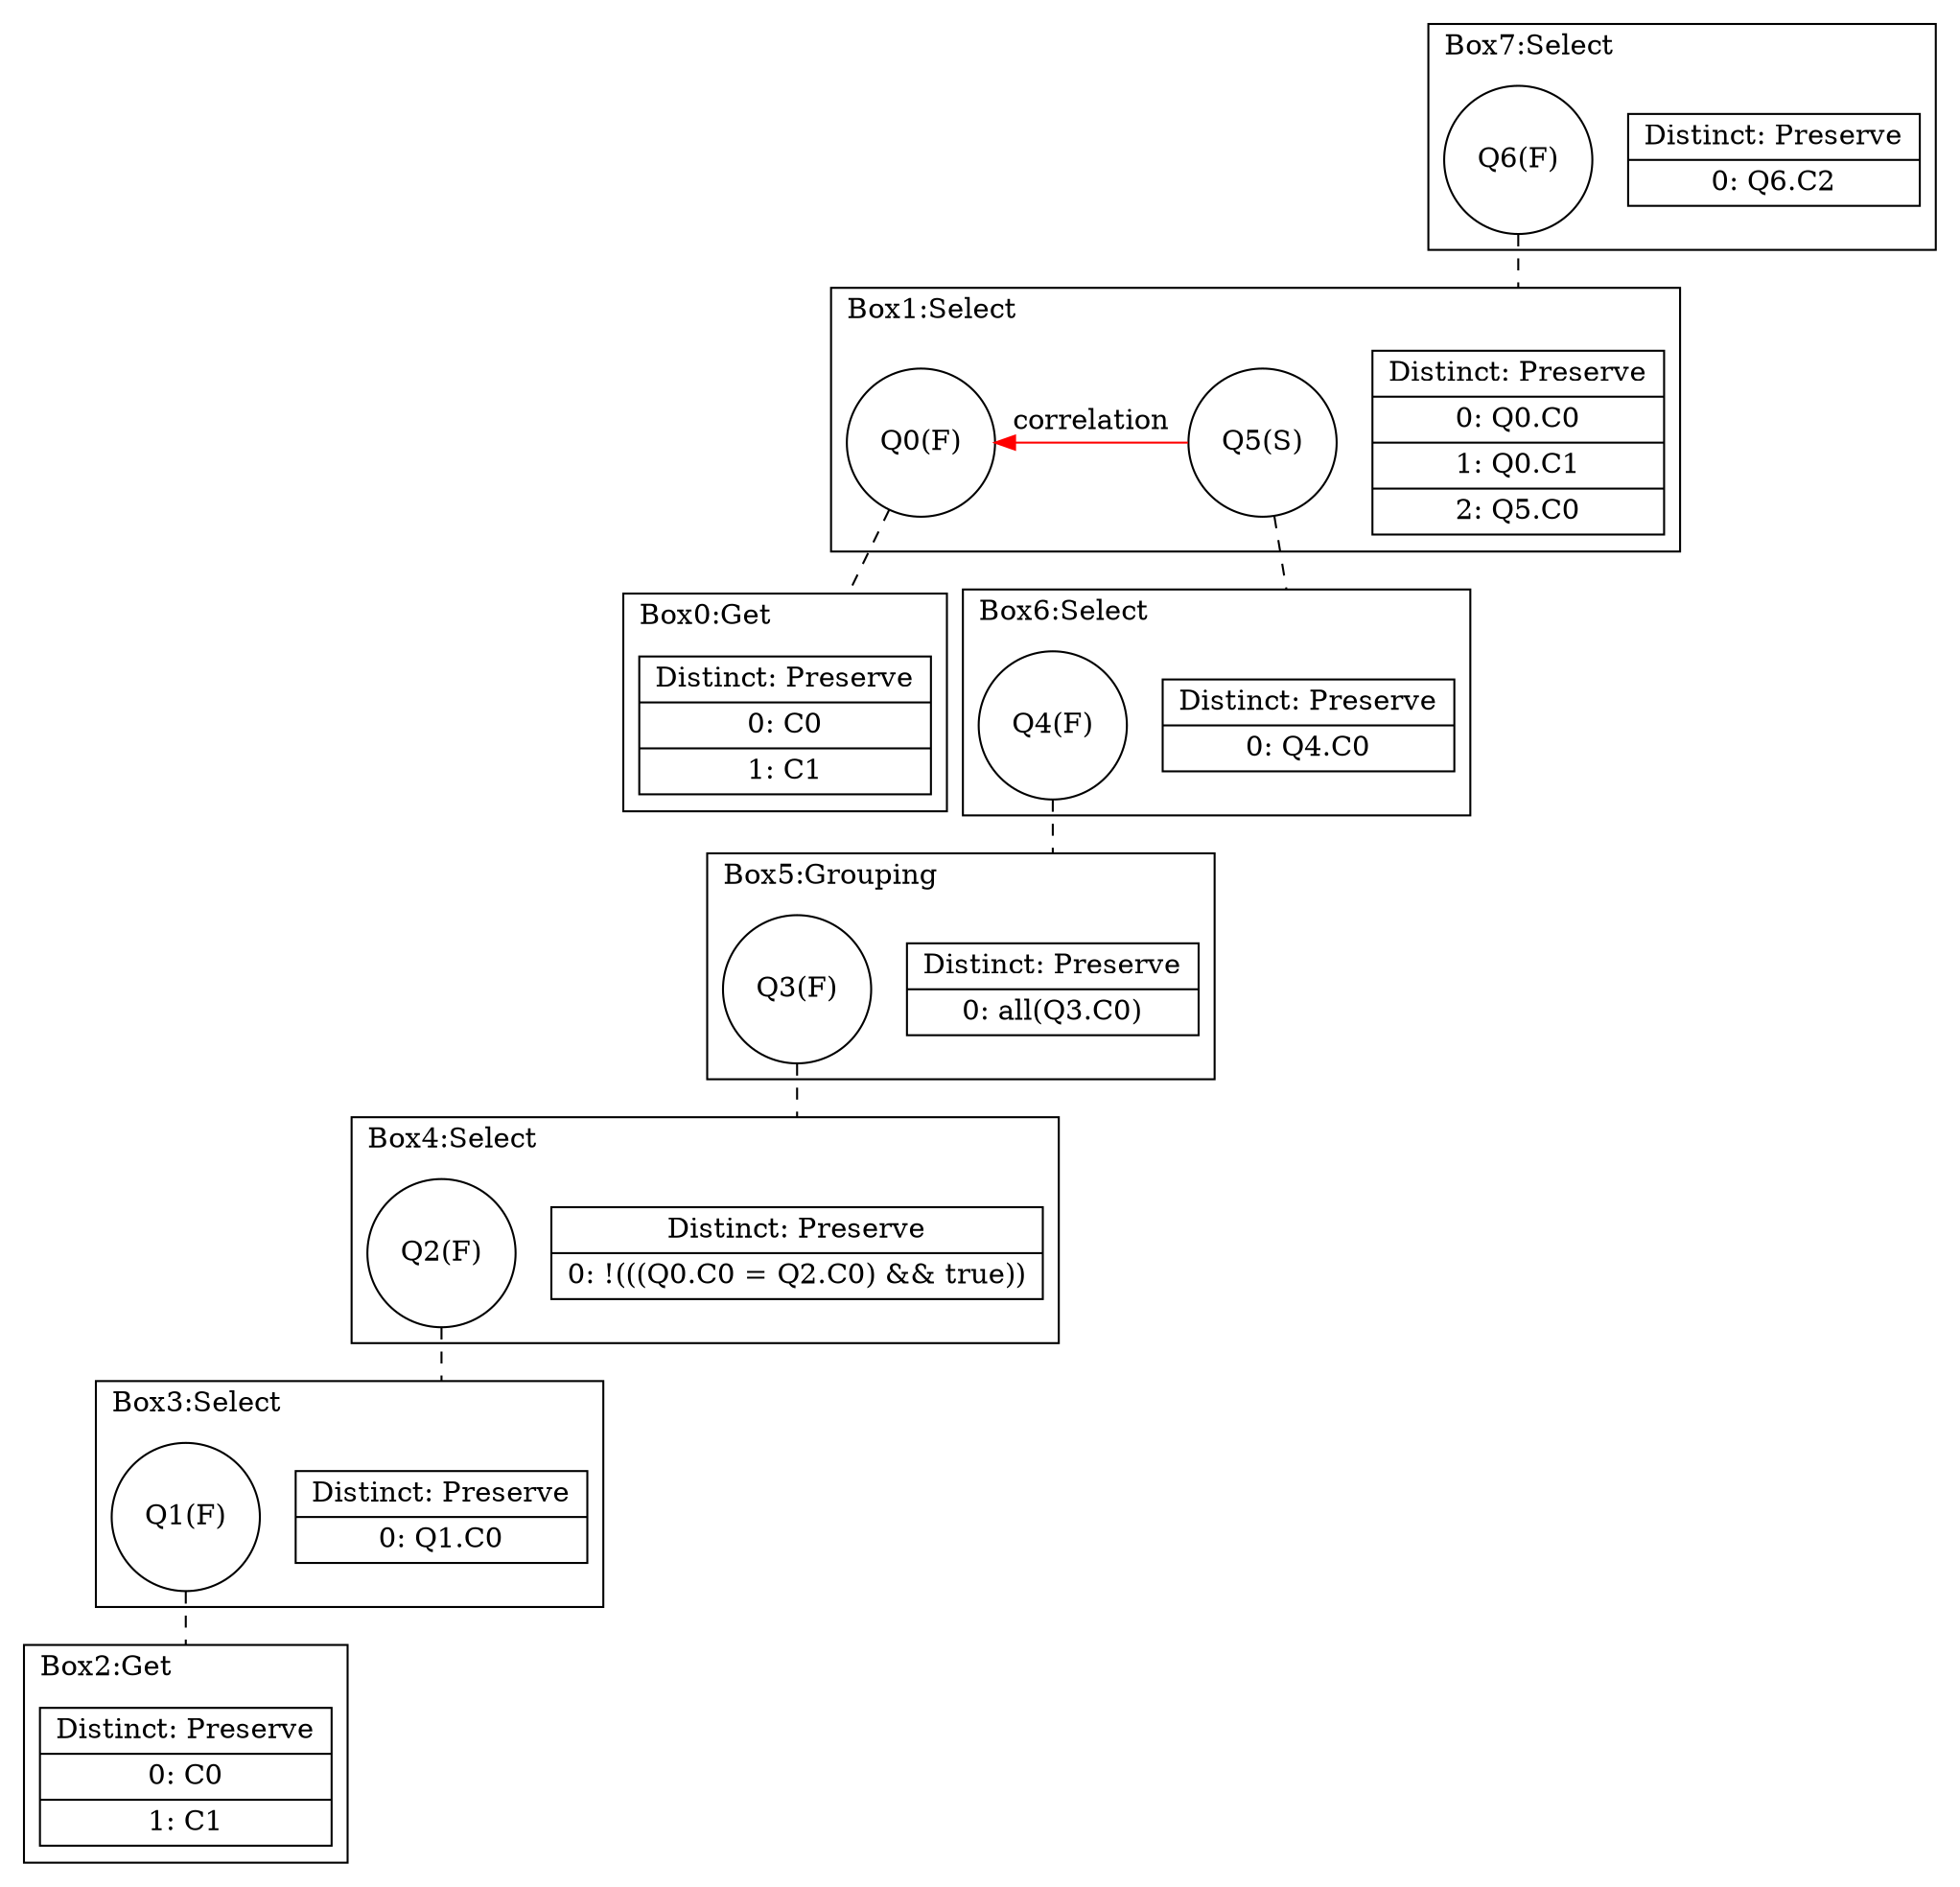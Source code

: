 digraph G {
    compound = true
    labeljust = l
    label = ""
    node [ shape = box ]
    subgraph cluster7 {
        label = "Box7:Select"
        boxhead7 [ shape = record, label = "{ Distinct: Preserve| 0: Q6.C2 }" ]
        {
            rank = same
            node [ shape = circle ]
            Q6 [ label = "Q6(F)" ]
        }
    }
    subgraph cluster1 {
        label = "Box1:Select"
        boxhead1 [ shape = record, label = "{ Distinct: Preserve| 0: Q0.C0| 1: Q0.C1| 2: Q5.C0 }" ]
        {
            rank = same
            node [ shape = circle ]
            Q0 [ label = "Q0(F)" ]
            Q5 [ label = "Q5(S)" ]
            Q5 -> Q0 [ label = "correlation", style = filled, color = red ]
        }
    }
    subgraph cluster0 {
        label = "Box0:Get"
        boxhead0 [ shape = record, label = "{ Distinct: Preserve| 0: C0| 1: C1 }" ]
        {
            rank = same
        }
    }
    subgraph cluster6 {
        label = "Box6:Select"
        boxhead6 [ shape = record, label = "{ Distinct: Preserve| 0: Q4.C0 }" ]
        {
            rank = same
            node [ shape = circle ]
            Q4 [ label = "Q4(F)" ]
        }
    }
    subgraph cluster5 {
        label = "Box5:Grouping"
        boxhead5 [ shape = record, label = "{ Distinct: Preserve| 0: all(Q3.C0) }" ]
        {
            rank = same
            node [ shape = circle ]
            Q3 [ label = "Q3(F)" ]
        }
    }
    subgraph cluster4 {
        label = "Box4:Select"
        boxhead4 [ shape = record, label = "{ Distinct: Preserve| 0: !(((Q0.C0 = Q2.C0) && true)) }" ]
        {
            rank = same
            node [ shape = circle ]
            Q2 [ label = "Q2(F)" ]
        }
    }
    subgraph cluster3 {
        label = "Box3:Select"
        boxhead3 [ shape = record, label = "{ Distinct: Preserve| 0: Q1.C0 }" ]
        {
            rank = same
            node [ shape = circle ]
            Q1 [ label = "Q1(F)" ]
        }
    }
    subgraph cluster2 {
        label = "Box2:Get"
        boxhead2 [ shape = record, label = "{ Distinct: Preserve| 0: C0| 1: C1 }" ]
        {
            rank = same
        }
    }
    edge [ arrowhead = none, style = dashed ]
    Q6 -> boxhead1 [ lhead = cluster1 ]
    Q0 -> boxhead0 [ lhead = cluster0 ]
    Q5 -> boxhead6 [ lhead = cluster6 ]
    Q4 -> boxhead5 [ lhead = cluster5 ]
    Q3 -> boxhead4 [ lhead = cluster4 ]
    Q2 -> boxhead3 [ lhead = cluster3 ]
    Q1 -> boxhead2 [ lhead = cluster2 ]
}
